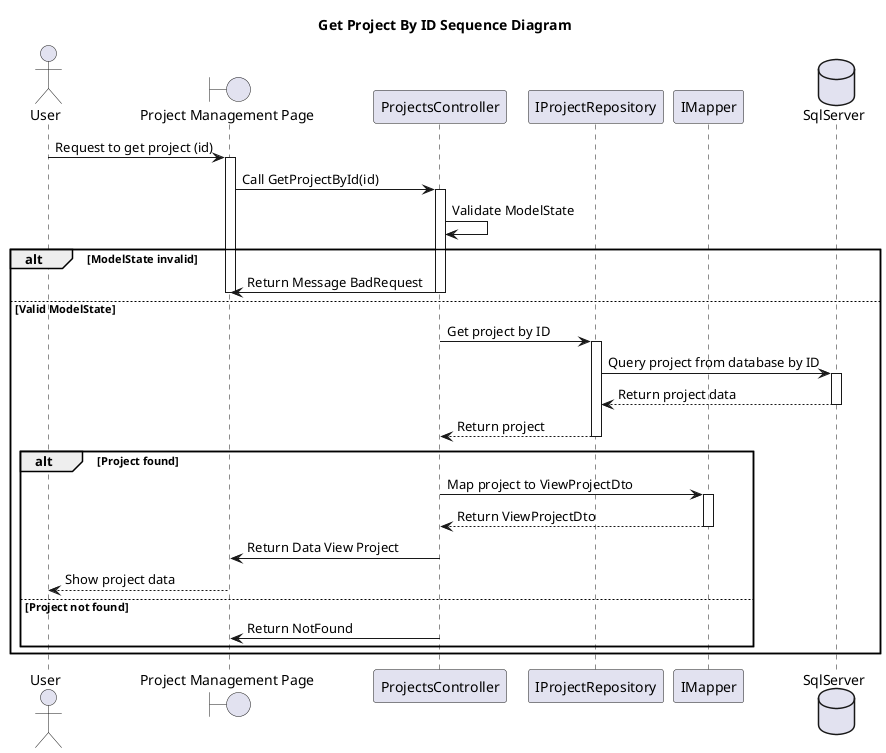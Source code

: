 @startuml
skinparam classAttributeIconSize 0
Title Get Project By ID Sequence Diagram

actor "User" as U
boundary "Project Management Page" as PPage
participant "ProjectsController" as ProjectsController
participant "IProjectRepository" as IProjectRepo
participant "IMapper" as Mapper
database "SqlServer" as DbContext

U -> PPage : Request to get project (id)
activate PPage

PPage -> ProjectsController : Call GetProjectById(id)
activate ProjectsController

ProjectsController -> ProjectsController : Validate ModelState
alt ModelState invalid
    ProjectsController -> PPage : Return Message BadRequest
    deactivate PPage
    deactivate ProjectsController
else Valid ModelState
    ProjectsController -> IProjectRepo : Get project by ID
    activate IProjectRepo
    IProjectRepo -> DbContext : Query project from database by ID
    activate DbContext
    DbContext --> IProjectRepo : Return project data
    deactivate DbContext
    IProjectRepo --> ProjectsController : Return project
    deactivate IProjectRepo

    alt Project found
        ProjectsController -> Mapper : Map project to ViewProjectDto
        activate Mapper
        Mapper --> ProjectsController : Return ViewProjectDto
        deactivate Mapper
        ProjectsController -> PPage : Return Data View Project
        deactivate ProjectsController
        PPage --> U : Show project data
        deactivate PPage
    else Project not found
        ProjectsController -> PPage : Return NotFound
        deactivate PPage
        deactivate ProjectsController
    end
end

@enduml
